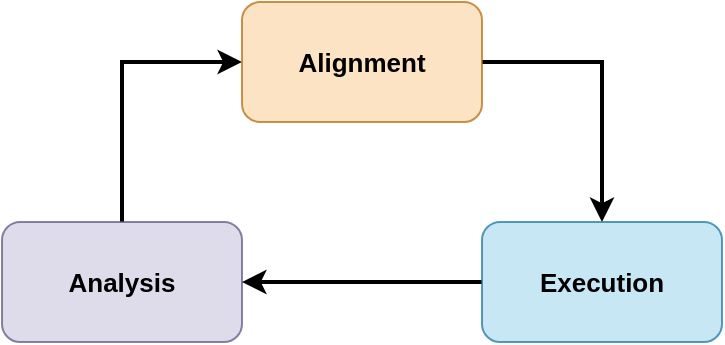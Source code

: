 <mxfile version="16.5.3" type="github">
  <diagram id="ajxzSgRwx6JnNrODlYGR" name="Page-1">
    <mxGraphModel dx="946" dy="515" grid="1" gridSize="10" guides="1" tooltips="1" connect="1" arrows="1" fold="1" page="1" pageScale="1" pageWidth="850" pageHeight="1100" math="0" shadow="0">
      <root>
        <mxCell id="0" />
        <mxCell id="1" parent="0" />
        <mxCell id="I2B_gSSDVk9KrwEiB06L-7" style="edgeStyle=orthogonalEdgeStyle;rounded=0;orthogonalLoop=1;jettySize=auto;html=1;entryX=0;entryY=0.5;entryDx=0;entryDy=0;strokeWidth=2;" parent="1" source="I2B_gSSDVk9KrwEiB06L-4" target="I2B_gSSDVk9KrwEiB06L-5" edge="1">
          <mxGeometry relative="1" as="geometry" />
        </mxCell>
        <mxCell id="I2B_gSSDVk9KrwEiB06L-4" value="Analysis" style="rounded=1;whiteSpace=wrap;html=1;fontStyle=1;fontSize=13;fillColor=#d0cee2;strokeColor=#56517e;opacity=70;" parent="1" vertex="1">
          <mxGeometry x="10" y="120" width="120" height="60" as="geometry" />
        </mxCell>
        <mxCell id="I2B_gSSDVk9KrwEiB06L-8" style="edgeStyle=orthogonalEdgeStyle;rounded=0;orthogonalLoop=1;jettySize=auto;html=1;entryX=0.5;entryY=0;entryDx=0;entryDy=0;exitX=1;exitY=0.5;exitDx=0;exitDy=0;strokeWidth=2;" parent="1" source="I2B_gSSDVk9KrwEiB06L-5" target="I2B_gSSDVk9KrwEiB06L-6" edge="1">
          <mxGeometry relative="1" as="geometry" />
        </mxCell>
        <mxCell id="I2B_gSSDVk9KrwEiB06L-5" value="Alignment" style="rounded=1;whiteSpace=wrap;html=1;fillColor=#fad7ac;strokeColor=#b46504;fontStyle=1;fontSize=13;opacity=70;" parent="1" vertex="1">
          <mxGeometry x="130" y="10" width="120" height="60" as="geometry" />
        </mxCell>
        <mxCell id="I2B_gSSDVk9KrwEiB06L-9" style="edgeStyle=orthogonalEdgeStyle;rounded=0;orthogonalLoop=1;jettySize=auto;html=1;entryX=1;entryY=0.5;entryDx=0;entryDy=0;strokeWidth=2;" parent="1" source="I2B_gSSDVk9KrwEiB06L-6" target="I2B_gSSDVk9KrwEiB06L-4" edge="1">
          <mxGeometry relative="1" as="geometry" />
        </mxCell>
        <mxCell id="I2B_gSSDVk9KrwEiB06L-6" value="Execution" style="rounded=1;whiteSpace=wrap;html=1;fillColor=#b1ddf0;strokeColor=#10739e;opacity=70;fontStyle=1;fontSize=13;" parent="1" vertex="1">
          <mxGeometry x="250" y="120" width="120" height="60" as="geometry" />
        </mxCell>
      </root>
    </mxGraphModel>
  </diagram>
</mxfile>
